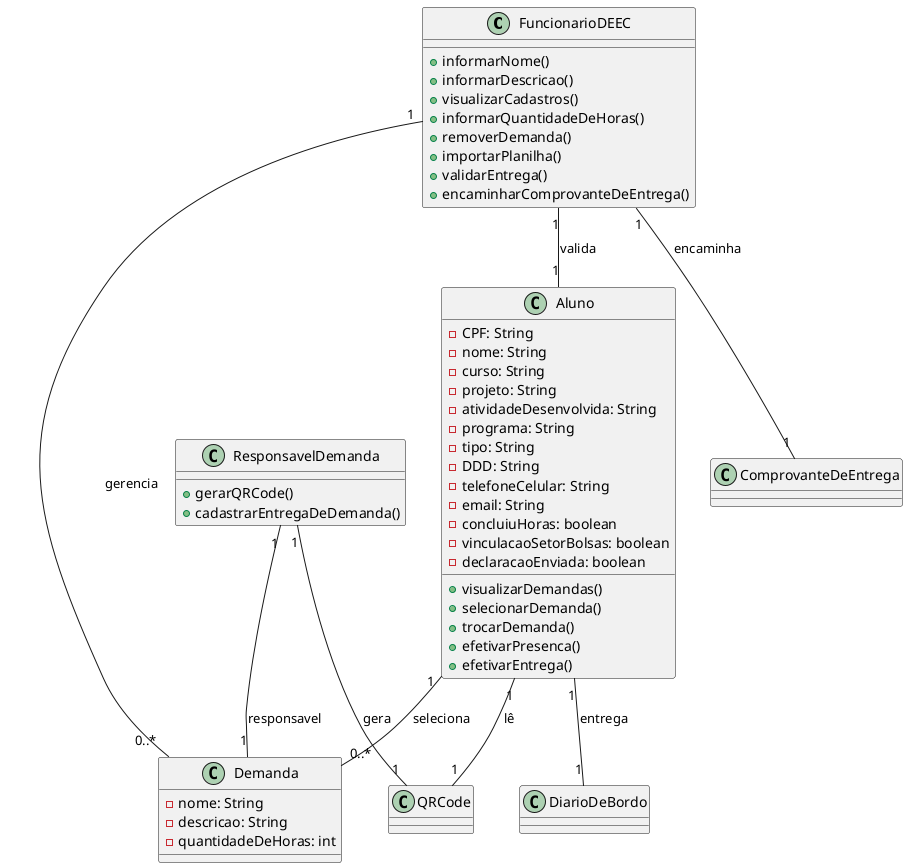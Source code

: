 @startuml

class FuncionarioDEEC {
    +informarNome()
    +informarDescricao()
    +visualizarCadastros()
    +informarQuantidadeDeHoras()
    +removerDemanda()
    +importarPlanilha()
    +validarEntrega()
    +encaminharComprovanteDeEntrega()
}

class ResponsavelDemanda {
    +gerarQRCode()
    +cadastrarEntregaDeDemanda()
}


class Aluno {
    -CPF: String
    -nome: String
    -curso: String
    -projeto: String
    -atividadeDesenvolvida: String
    -programa: String
    -tipo: String
    -DDD: String
    -telefoneCelular: String
    -email: String
    -concluiuHoras: boolean
    -vinculacaoSetorBolsas: boolean
    -declaracaoEnviada: boolean
    +visualizarDemandas()
    +selecionarDemanda()
    +trocarDemanda()
    +efetivarPresenca()
    +efetivarEntrega()
}

class Demanda {
    -nome: String
    -descricao: String
    -quantidadeDeHoras: int
}

class QRCode {
}

class DiarioDeBordo {
}

class ComprovanteDeEntrega {
}

FuncionarioDEEC "1" -- "0..*" Demanda: gerencia
ResponsavelDemanda "1" -- "1" Demanda: responsavel
Aluno "1" -- "0..*" Demanda: seleciona


FuncionarioDEEC "1" -- "1" Aluno: valida

ResponsavelDemanda "1" -- "1" QRCode: gera
Aluno "1" -- "1" QRCode: lê

Aluno "1" -- "1" DiarioDeBordo: entrega

FuncionarioDEEC "1" -- "1" ComprovanteDeEntrega: encaminha

@enduml
